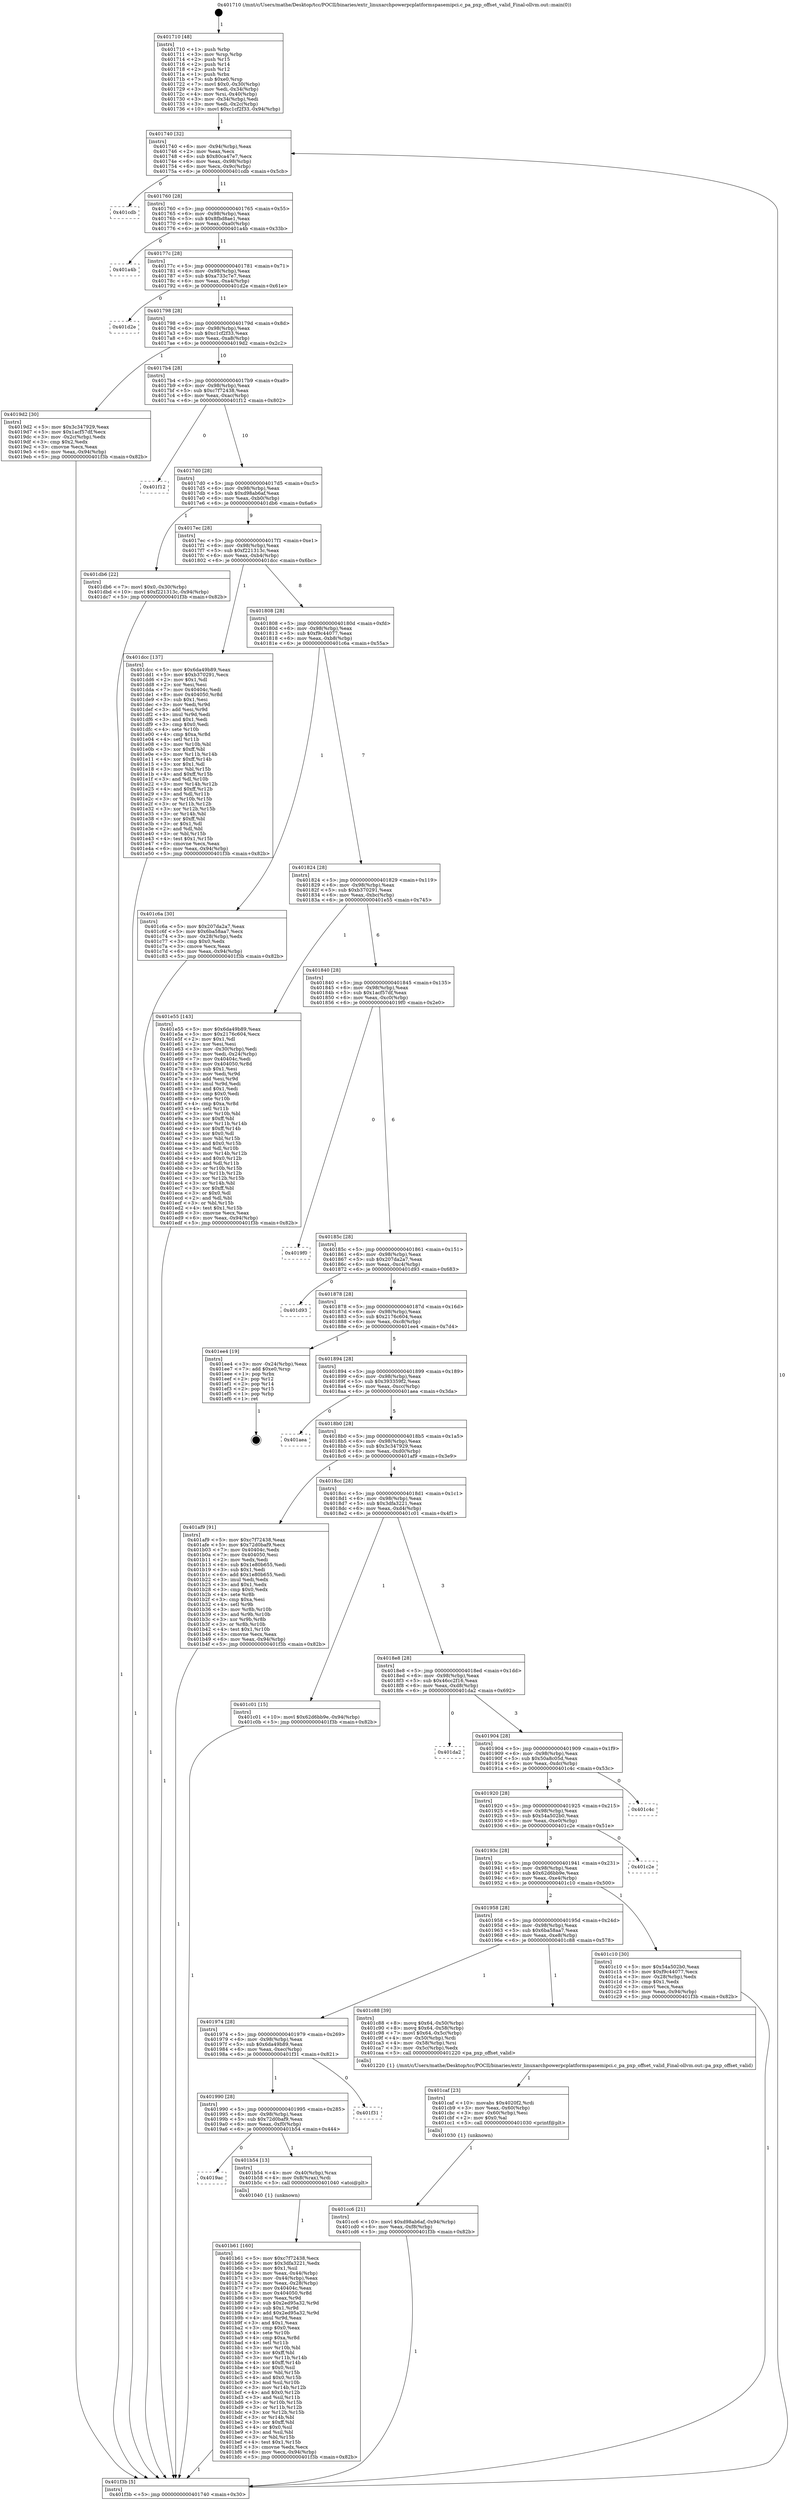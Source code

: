 digraph "0x401710" {
  label = "0x401710 (/mnt/c/Users/mathe/Desktop/tcc/POCII/binaries/extr_linuxarchpowerpcplatformspasemipci.c_pa_pxp_offset_valid_Final-ollvm.out::main(0))"
  labelloc = "t"
  node[shape=record]

  Entry [label="",width=0.3,height=0.3,shape=circle,fillcolor=black,style=filled]
  "0x401740" [label="{
     0x401740 [32]\l
     | [instrs]\l
     &nbsp;&nbsp;0x401740 \<+6\>: mov -0x94(%rbp),%eax\l
     &nbsp;&nbsp;0x401746 \<+2\>: mov %eax,%ecx\l
     &nbsp;&nbsp;0x401748 \<+6\>: sub $0x80ca47e7,%ecx\l
     &nbsp;&nbsp;0x40174e \<+6\>: mov %eax,-0x98(%rbp)\l
     &nbsp;&nbsp;0x401754 \<+6\>: mov %ecx,-0x9c(%rbp)\l
     &nbsp;&nbsp;0x40175a \<+6\>: je 0000000000401cdb \<main+0x5cb\>\l
  }"]
  "0x401cdb" [label="{
     0x401cdb\l
  }", style=dashed]
  "0x401760" [label="{
     0x401760 [28]\l
     | [instrs]\l
     &nbsp;&nbsp;0x401760 \<+5\>: jmp 0000000000401765 \<main+0x55\>\l
     &nbsp;&nbsp;0x401765 \<+6\>: mov -0x98(%rbp),%eax\l
     &nbsp;&nbsp;0x40176b \<+5\>: sub $0x8fbd8ae1,%eax\l
     &nbsp;&nbsp;0x401770 \<+6\>: mov %eax,-0xa0(%rbp)\l
     &nbsp;&nbsp;0x401776 \<+6\>: je 0000000000401a4b \<main+0x33b\>\l
  }"]
  Exit [label="",width=0.3,height=0.3,shape=circle,fillcolor=black,style=filled,peripheries=2]
  "0x401a4b" [label="{
     0x401a4b\l
  }", style=dashed]
  "0x40177c" [label="{
     0x40177c [28]\l
     | [instrs]\l
     &nbsp;&nbsp;0x40177c \<+5\>: jmp 0000000000401781 \<main+0x71\>\l
     &nbsp;&nbsp;0x401781 \<+6\>: mov -0x98(%rbp),%eax\l
     &nbsp;&nbsp;0x401787 \<+5\>: sub $0xa733c7e7,%eax\l
     &nbsp;&nbsp;0x40178c \<+6\>: mov %eax,-0xa4(%rbp)\l
     &nbsp;&nbsp;0x401792 \<+6\>: je 0000000000401d2e \<main+0x61e\>\l
  }"]
  "0x401cc6" [label="{
     0x401cc6 [21]\l
     | [instrs]\l
     &nbsp;&nbsp;0x401cc6 \<+10\>: movl $0xd98ab6af,-0x94(%rbp)\l
     &nbsp;&nbsp;0x401cd0 \<+6\>: mov %eax,-0xf8(%rbp)\l
     &nbsp;&nbsp;0x401cd6 \<+5\>: jmp 0000000000401f3b \<main+0x82b\>\l
  }"]
  "0x401d2e" [label="{
     0x401d2e\l
  }", style=dashed]
  "0x401798" [label="{
     0x401798 [28]\l
     | [instrs]\l
     &nbsp;&nbsp;0x401798 \<+5\>: jmp 000000000040179d \<main+0x8d\>\l
     &nbsp;&nbsp;0x40179d \<+6\>: mov -0x98(%rbp),%eax\l
     &nbsp;&nbsp;0x4017a3 \<+5\>: sub $0xc1cf2f33,%eax\l
     &nbsp;&nbsp;0x4017a8 \<+6\>: mov %eax,-0xa8(%rbp)\l
     &nbsp;&nbsp;0x4017ae \<+6\>: je 00000000004019d2 \<main+0x2c2\>\l
  }"]
  "0x401caf" [label="{
     0x401caf [23]\l
     | [instrs]\l
     &nbsp;&nbsp;0x401caf \<+10\>: movabs $0x4020f2,%rdi\l
     &nbsp;&nbsp;0x401cb9 \<+3\>: mov %eax,-0x60(%rbp)\l
     &nbsp;&nbsp;0x401cbc \<+3\>: mov -0x60(%rbp),%esi\l
     &nbsp;&nbsp;0x401cbf \<+2\>: mov $0x0,%al\l
     &nbsp;&nbsp;0x401cc1 \<+5\>: call 0000000000401030 \<printf@plt\>\l
     | [calls]\l
     &nbsp;&nbsp;0x401030 \{1\} (unknown)\l
  }"]
  "0x4019d2" [label="{
     0x4019d2 [30]\l
     | [instrs]\l
     &nbsp;&nbsp;0x4019d2 \<+5\>: mov $0x3c347929,%eax\l
     &nbsp;&nbsp;0x4019d7 \<+5\>: mov $0x1acf57df,%ecx\l
     &nbsp;&nbsp;0x4019dc \<+3\>: mov -0x2c(%rbp),%edx\l
     &nbsp;&nbsp;0x4019df \<+3\>: cmp $0x2,%edx\l
     &nbsp;&nbsp;0x4019e2 \<+3\>: cmovne %ecx,%eax\l
     &nbsp;&nbsp;0x4019e5 \<+6\>: mov %eax,-0x94(%rbp)\l
     &nbsp;&nbsp;0x4019eb \<+5\>: jmp 0000000000401f3b \<main+0x82b\>\l
  }"]
  "0x4017b4" [label="{
     0x4017b4 [28]\l
     | [instrs]\l
     &nbsp;&nbsp;0x4017b4 \<+5\>: jmp 00000000004017b9 \<main+0xa9\>\l
     &nbsp;&nbsp;0x4017b9 \<+6\>: mov -0x98(%rbp),%eax\l
     &nbsp;&nbsp;0x4017bf \<+5\>: sub $0xc7f72438,%eax\l
     &nbsp;&nbsp;0x4017c4 \<+6\>: mov %eax,-0xac(%rbp)\l
     &nbsp;&nbsp;0x4017ca \<+6\>: je 0000000000401f12 \<main+0x802\>\l
  }"]
  "0x401f3b" [label="{
     0x401f3b [5]\l
     | [instrs]\l
     &nbsp;&nbsp;0x401f3b \<+5\>: jmp 0000000000401740 \<main+0x30\>\l
  }"]
  "0x401710" [label="{
     0x401710 [48]\l
     | [instrs]\l
     &nbsp;&nbsp;0x401710 \<+1\>: push %rbp\l
     &nbsp;&nbsp;0x401711 \<+3\>: mov %rsp,%rbp\l
     &nbsp;&nbsp;0x401714 \<+2\>: push %r15\l
     &nbsp;&nbsp;0x401716 \<+2\>: push %r14\l
     &nbsp;&nbsp;0x401718 \<+2\>: push %r12\l
     &nbsp;&nbsp;0x40171a \<+1\>: push %rbx\l
     &nbsp;&nbsp;0x40171b \<+7\>: sub $0xe0,%rsp\l
     &nbsp;&nbsp;0x401722 \<+7\>: movl $0x0,-0x30(%rbp)\l
     &nbsp;&nbsp;0x401729 \<+3\>: mov %edi,-0x34(%rbp)\l
     &nbsp;&nbsp;0x40172c \<+4\>: mov %rsi,-0x40(%rbp)\l
     &nbsp;&nbsp;0x401730 \<+3\>: mov -0x34(%rbp),%edi\l
     &nbsp;&nbsp;0x401733 \<+3\>: mov %edi,-0x2c(%rbp)\l
     &nbsp;&nbsp;0x401736 \<+10\>: movl $0xc1cf2f33,-0x94(%rbp)\l
  }"]
  "0x401b61" [label="{
     0x401b61 [160]\l
     | [instrs]\l
     &nbsp;&nbsp;0x401b61 \<+5\>: mov $0xc7f72438,%ecx\l
     &nbsp;&nbsp;0x401b66 \<+5\>: mov $0x3dfa3221,%edx\l
     &nbsp;&nbsp;0x401b6b \<+3\>: mov $0x1,%sil\l
     &nbsp;&nbsp;0x401b6e \<+3\>: mov %eax,-0x44(%rbp)\l
     &nbsp;&nbsp;0x401b71 \<+3\>: mov -0x44(%rbp),%eax\l
     &nbsp;&nbsp;0x401b74 \<+3\>: mov %eax,-0x28(%rbp)\l
     &nbsp;&nbsp;0x401b77 \<+7\>: mov 0x40404c,%eax\l
     &nbsp;&nbsp;0x401b7e \<+8\>: mov 0x404050,%r8d\l
     &nbsp;&nbsp;0x401b86 \<+3\>: mov %eax,%r9d\l
     &nbsp;&nbsp;0x401b89 \<+7\>: sub $0x2ed95a32,%r9d\l
     &nbsp;&nbsp;0x401b90 \<+4\>: sub $0x1,%r9d\l
     &nbsp;&nbsp;0x401b94 \<+7\>: add $0x2ed95a32,%r9d\l
     &nbsp;&nbsp;0x401b9b \<+4\>: imul %r9d,%eax\l
     &nbsp;&nbsp;0x401b9f \<+3\>: and $0x1,%eax\l
     &nbsp;&nbsp;0x401ba2 \<+3\>: cmp $0x0,%eax\l
     &nbsp;&nbsp;0x401ba5 \<+4\>: sete %r10b\l
     &nbsp;&nbsp;0x401ba9 \<+4\>: cmp $0xa,%r8d\l
     &nbsp;&nbsp;0x401bad \<+4\>: setl %r11b\l
     &nbsp;&nbsp;0x401bb1 \<+3\>: mov %r10b,%bl\l
     &nbsp;&nbsp;0x401bb4 \<+3\>: xor $0xff,%bl\l
     &nbsp;&nbsp;0x401bb7 \<+3\>: mov %r11b,%r14b\l
     &nbsp;&nbsp;0x401bba \<+4\>: xor $0xff,%r14b\l
     &nbsp;&nbsp;0x401bbe \<+4\>: xor $0x0,%sil\l
     &nbsp;&nbsp;0x401bc2 \<+3\>: mov %bl,%r15b\l
     &nbsp;&nbsp;0x401bc5 \<+4\>: and $0x0,%r15b\l
     &nbsp;&nbsp;0x401bc9 \<+3\>: and %sil,%r10b\l
     &nbsp;&nbsp;0x401bcc \<+3\>: mov %r14b,%r12b\l
     &nbsp;&nbsp;0x401bcf \<+4\>: and $0x0,%r12b\l
     &nbsp;&nbsp;0x401bd3 \<+3\>: and %sil,%r11b\l
     &nbsp;&nbsp;0x401bd6 \<+3\>: or %r10b,%r15b\l
     &nbsp;&nbsp;0x401bd9 \<+3\>: or %r11b,%r12b\l
     &nbsp;&nbsp;0x401bdc \<+3\>: xor %r12b,%r15b\l
     &nbsp;&nbsp;0x401bdf \<+3\>: or %r14b,%bl\l
     &nbsp;&nbsp;0x401be2 \<+3\>: xor $0xff,%bl\l
     &nbsp;&nbsp;0x401be5 \<+4\>: or $0x0,%sil\l
     &nbsp;&nbsp;0x401be9 \<+3\>: and %sil,%bl\l
     &nbsp;&nbsp;0x401bec \<+3\>: or %bl,%r15b\l
     &nbsp;&nbsp;0x401bef \<+4\>: test $0x1,%r15b\l
     &nbsp;&nbsp;0x401bf3 \<+3\>: cmovne %edx,%ecx\l
     &nbsp;&nbsp;0x401bf6 \<+6\>: mov %ecx,-0x94(%rbp)\l
     &nbsp;&nbsp;0x401bfc \<+5\>: jmp 0000000000401f3b \<main+0x82b\>\l
  }"]
  "0x401f12" [label="{
     0x401f12\l
  }", style=dashed]
  "0x4017d0" [label="{
     0x4017d0 [28]\l
     | [instrs]\l
     &nbsp;&nbsp;0x4017d0 \<+5\>: jmp 00000000004017d5 \<main+0xc5\>\l
     &nbsp;&nbsp;0x4017d5 \<+6\>: mov -0x98(%rbp),%eax\l
     &nbsp;&nbsp;0x4017db \<+5\>: sub $0xd98ab6af,%eax\l
     &nbsp;&nbsp;0x4017e0 \<+6\>: mov %eax,-0xb0(%rbp)\l
     &nbsp;&nbsp;0x4017e6 \<+6\>: je 0000000000401db6 \<main+0x6a6\>\l
  }"]
  "0x4019ac" [label="{
     0x4019ac\l
  }", style=dashed]
  "0x401db6" [label="{
     0x401db6 [22]\l
     | [instrs]\l
     &nbsp;&nbsp;0x401db6 \<+7\>: movl $0x0,-0x30(%rbp)\l
     &nbsp;&nbsp;0x401dbd \<+10\>: movl $0xf221313c,-0x94(%rbp)\l
     &nbsp;&nbsp;0x401dc7 \<+5\>: jmp 0000000000401f3b \<main+0x82b\>\l
  }"]
  "0x4017ec" [label="{
     0x4017ec [28]\l
     | [instrs]\l
     &nbsp;&nbsp;0x4017ec \<+5\>: jmp 00000000004017f1 \<main+0xe1\>\l
     &nbsp;&nbsp;0x4017f1 \<+6\>: mov -0x98(%rbp),%eax\l
     &nbsp;&nbsp;0x4017f7 \<+5\>: sub $0xf221313c,%eax\l
     &nbsp;&nbsp;0x4017fc \<+6\>: mov %eax,-0xb4(%rbp)\l
     &nbsp;&nbsp;0x401802 \<+6\>: je 0000000000401dcc \<main+0x6bc\>\l
  }"]
  "0x401b54" [label="{
     0x401b54 [13]\l
     | [instrs]\l
     &nbsp;&nbsp;0x401b54 \<+4\>: mov -0x40(%rbp),%rax\l
     &nbsp;&nbsp;0x401b58 \<+4\>: mov 0x8(%rax),%rdi\l
     &nbsp;&nbsp;0x401b5c \<+5\>: call 0000000000401040 \<atoi@plt\>\l
     | [calls]\l
     &nbsp;&nbsp;0x401040 \{1\} (unknown)\l
  }"]
  "0x401dcc" [label="{
     0x401dcc [137]\l
     | [instrs]\l
     &nbsp;&nbsp;0x401dcc \<+5\>: mov $0x6da49b89,%eax\l
     &nbsp;&nbsp;0x401dd1 \<+5\>: mov $0xb370291,%ecx\l
     &nbsp;&nbsp;0x401dd6 \<+2\>: mov $0x1,%dl\l
     &nbsp;&nbsp;0x401dd8 \<+2\>: xor %esi,%esi\l
     &nbsp;&nbsp;0x401dda \<+7\>: mov 0x40404c,%edi\l
     &nbsp;&nbsp;0x401de1 \<+8\>: mov 0x404050,%r8d\l
     &nbsp;&nbsp;0x401de9 \<+3\>: sub $0x1,%esi\l
     &nbsp;&nbsp;0x401dec \<+3\>: mov %edi,%r9d\l
     &nbsp;&nbsp;0x401def \<+3\>: add %esi,%r9d\l
     &nbsp;&nbsp;0x401df2 \<+4\>: imul %r9d,%edi\l
     &nbsp;&nbsp;0x401df6 \<+3\>: and $0x1,%edi\l
     &nbsp;&nbsp;0x401df9 \<+3\>: cmp $0x0,%edi\l
     &nbsp;&nbsp;0x401dfc \<+4\>: sete %r10b\l
     &nbsp;&nbsp;0x401e00 \<+4\>: cmp $0xa,%r8d\l
     &nbsp;&nbsp;0x401e04 \<+4\>: setl %r11b\l
     &nbsp;&nbsp;0x401e08 \<+3\>: mov %r10b,%bl\l
     &nbsp;&nbsp;0x401e0b \<+3\>: xor $0xff,%bl\l
     &nbsp;&nbsp;0x401e0e \<+3\>: mov %r11b,%r14b\l
     &nbsp;&nbsp;0x401e11 \<+4\>: xor $0xff,%r14b\l
     &nbsp;&nbsp;0x401e15 \<+3\>: xor $0x1,%dl\l
     &nbsp;&nbsp;0x401e18 \<+3\>: mov %bl,%r15b\l
     &nbsp;&nbsp;0x401e1b \<+4\>: and $0xff,%r15b\l
     &nbsp;&nbsp;0x401e1f \<+3\>: and %dl,%r10b\l
     &nbsp;&nbsp;0x401e22 \<+3\>: mov %r14b,%r12b\l
     &nbsp;&nbsp;0x401e25 \<+4\>: and $0xff,%r12b\l
     &nbsp;&nbsp;0x401e29 \<+3\>: and %dl,%r11b\l
     &nbsp;&nbsp;0x401e2c \<+3\>: or %r10b,%r15b\l
     &nbsp;&nbsp;0x401e2f \<+3\>: or %r11b,%r12b\l
     &nbsp;&nbsp;0x401e32 \<+3\>: xor %r12b,%r15b\l
     &nbsp;&nbsp;0x401e35 \<+3\>: or %r14b,%bl\l
     &nbsp;&nbsp;0x401e38 \<+3\>: xor $0xff,%bl\l
     &nbsp;&nbsp;0x401e3b \<+3\>: or $0x1,%dl\l
     &nbsp;&nbsp;0x401e3e \<+2\>: and %dl,%bl\l
     &nbsp;&nbsp;0x401e40 \<+3\>: or %bl,%r15b\l
     &nbsp;&nbsp;0x401e43 \<+4\>: test $0x1,%r15b\l
     &nbsp;&nbsp;0x401e47 \<+3\>: cmovne %ecx,%eax\l
     &nbsp;&nbsp;0x401e4a \<+6\>: mov %eax,-0x94(%rbp)\l
     &nbsp;&nbsp;0x401e50 \<+5\>: jmp 0000000000401f3b \<main+0x82b\>\l
  }"]
  "0x401808" [label="{
     0x401808 [28]\l
     | [instrs]\l
     &nbsp;&nbsp;0x401808 \<+5\>: jmp 000000000040180d \<main+0xfd\>\l
     &nbsp;&nbsp;0x40180d \<+6\>: mov -0x98(%rbp),%eax\l
     &nbsp;&nbsp;0x401813 \<+5\>: sub $0xf9c44077,%eax\l
     &nbsp;&nbsp;0x401818 \<+6\>: mov %eax,-0xb8(%rbp)\l
     &nbsp;&nbsp;0x40181e \<+6\>: je 0000000000401c6a \<main+0x55a\>\l
  }"]
  "0x401990" [label="{
     0x401990 [28]\l
     | [instrs]\l
     &nbsp;&nbsp;0x401990 \<+5\>: jmp 0000000000401995 \<main+0x285\>\l
     &nbsp;&nbsp;0x401995 \<+6\>: mov -0x98(%rbp),%eax\l
     &nbsp;&nbsp;0x40199b \<+5\>: sub $0x72d0baf9,%eax\l
     &nbsp;&nbsp;0x4019a0 \<+6\>: mov %eax,-0xf0(%rbp)\l
     &nbsp;&nbsp;0x4019a6 \<+6\>: je 0000000000401b54 \<main+0x444\>\l
  }"]
  "0x401c6a" [label="{
     0x401c6a [30]\l
     | [instrs]\l
     &nbsp;&nbsp;0x401c6a \<+5\>: mov $0x207da2a7,%eax\l
     &nbsp;&nbsp;0x401c6f \<+5\>: mov $0x6ba58aa7,%ecx\l
     &nbsp;&nbsp;0x401c74 \<+3\>: mov -0x28(%rbp),%edx\l
     &nbsp;&nbsp;0x401c77 \<+3\>: cmp $0x0,%edx\l
     &nbsp;&nbsp;0x401c7a \<+3\>: cmove %ecx,%eax\l
     &nbsp;&nbsp;0x401c7d \<+6\>: mov %eax,-0x94(%rbp)\l
     &nbsp;&nbsp;0x401c83 \<+5\>: jmp 0000000000401f3b \<main+0x82b\>\l
  }"]
  "0x401824" [label="{
     0x401824 [28]\l
     | [instrs]\l
     &nbsp;&nbsp;0x401824 \<+5\>: jmp 0000000000401829 \<main+0x119\>\l
     &nbsp;&nbsp;0x401829 \<+6\>: mov -0x98(%rbp),%eax\l
     &nbsp;&nbsp;0x40182f \<+5\>: sub $0xb370291,%eax\l
     &nbsp;&nbsp;0x401834 \<+6\>: mov %eax,-0xbc(%rbp)\l
     &nbsp;&nbsp;0x40183a \<+6\>: je 0000000000401e55 \<main+0x745\>\l
  }"]
  "0x401f31" [label="{
     0x401f31\l
  }", style=dashed]
  "0x401e55" [label="{
     0x401e55 [143]\l
     | [instrs]\l
     &nbsp;&nbsp;0x401e55 \<+5\>: mov $0x6da49b89,%eax\l
     &nbsp;&nbsp;0x401e5a \<+5\>: mov $0x2176c604,%ecx\l
     &nbsp;&nbsp;0x401e5f \<+2\>: mov $0x1,%dl\l
     &nbsp;&nbsp;0x401e61 \<+2\>: xor %esi,%esi\l
     &nbsp;&nbsp;0x401e63 \<+3\>: mov -0x30(%rbp),%edi\l
     &nbsp;&nbsp;0x401e66 \<+3\>: mov %edi,-0x24(%rbp)\l
     &nbsp;&nbsp;0x401e69 \<+7\>: mov 0x40404c,%edi\l
     &nbsp;&nbsp;0x401e70 \<+8\>: mov 0x404050,%r8d\l
     &nbsp;&nbsp;0x401e78 \<+3\>: sub $0x1,%esi\l
     &nbsp;&nbsp;0x401e7b \<+3\>: mov %edi,%r9d\l
     &nbsp;&nbsp;0x401e7e \<+3\>: add %esi,%r9d\l
     &nbsp;&nbsp;0x401e81 \<+4\>: imul %r9d,%edi\l
     &nbsp;&nbsp;0x401e85 \<+3\>: and $0x1,%edi\l
     &nbsp;&nbsp;0x401e88 \<+3\>: cmp $0x0,%edi\l
     &nbsp;&nbsp;0x401e8b \<+4\>: sete %r10b\l
     &nbsp;&nbsp;0x401e8f \<+4\>: cmp $0xa,%r8d\l
     &nbsp;&nbsp;0x401e93 \<+4\>: setl %r11b\l
     &nbsp;&nbsp;0x401e97 \<+3\>: mov %r10b,%bl\l
     &nbsp;&nbsp;0x401e9a \<+3\>: xor $0xff,%bl\l
     &nbsp;&nbsp;0x401e9d \<+3\>: mov %r11b,%r14b\l
     &nbsp;&nbsp;0x401ea0 \<+4\>: xor $0xff,%r14b\l
     &nbsp;&nbsp;0x401ea4 \<+3\>: xor $0x0,%dl\l
     &nbsp;&nbsp;0x401ea7 \<+3\>: mov %bl,%r15b\l
     &nbsp;&nbsp;0x401eaa \<+4\>: and $0x0,%r15b\l
     &nbsp;&nbsp;0x401eae \<+3\>: and %dl,%r10b\l
     &nbsp;&nbsp;0x401eb1 \<+3\>: mov %r14b,%r12b\l
     &nbsp;&nbsp;0x401eb4 \<+4\>: and $0x0,%r12b\l
     &nbsp;&nbsp;0x401eb8 \<+3\>: and %dl,%r11b\l
     &nbsp;&nbsp;0x401ebb \<+3\>: or %r10b,%r15b\l
     &nbsp;&nbsp;0x401ebe \<+3\>: or %r11b,%r12b\l
     &nbsp;&nbsp;0x401ec1 \<+3\>: xor %r12b,%r15b\l
     &nbsp;&nbsp;0x401ec4 \<+3\>: or %r14b,%bl\l
     &nbsp;&nbsp;0x401ec7 \<+3\>: xor $0xff,%bl\l
     &nbsp;&nbsp;0x401eca \<+3\>: or $0x0,%dl\l
     &nbsp;&nbsp;0x401ecd \<+2\>: and %dl,%bl\l
     &nbsp;&nbsp;0x401ecf \<+3\>: or %bl,%r15b\l
     &nbsp;&nbsp;0x401ed2 \<+4\>: test $0x1,%r15b\l
     &nbsp;&nbsp;0x401ed6 \<+3\>: cmovne %ecx,%eax\l
     &nbsp;&nbsp;0x401ed9 \<+6\>: mov %eax,-0x94(%rbp)\l
     &nbsp;&nbsp;0x401edf \<+5\>: jmp 0000000000401f3b \<main+0x82b\>\l
  }"]
  "0x401840" [label="{
     0x401840 [28]\l
     | [instrs]\l
     &nbsp;&nbsp;0x401840 \<+5\>: jmp 0000000000401845 \<main+0x135\>\l
     &nbsp;&nbsp;0x401845 \<+6\>: mov -0x98(%rbp),%eax\l
     &nbsp;&nbsp;0x40184b \<+5\>: sub $0x1acf57df,%eax\l
     &nbsp;&nbsp;0x401850 \<+6\>: mov %eax,-0xc0(%rbp)\l
     &nbsp;&nbsp;0x401856 \<+6\>: je 00000000004019f0 \<main+0x2e0\>\l
  }"]
  "0x401974" [label="{
     0x401974 [28]\l
     | [instrs]\l
     &nbsp;&nbsp;0x401974 \<+5\>: jmp 0000000000401979 \<main+0x269\>\l
     &nbsp;&nbsp;0x401979 \<+6\>: mov -0x98(%rbp),%eax\l
     &nbsp;&nbsp;0x40197f \<+5\>: sub $0x6da49b89,%eax\l
     &nbsp;&nbsp;0x401984 \<+6\>: mov %eax,-0xec(%rbp)\l
     &nbsp;&nbsp;0x40198a \<+6\>: je 0000000000401f31 \<main+0x821\>\l
  }"]
  "0x4019f0" [label="{
     0x4019f0\l
  }", style=dashed]
  "0x40185c" [label="{
     0x40185c [28]\l
     | [instrs]\l
     &nbsp;&nbsp;0x40185c \<+5\>: jmp 0000000000401861 \<main+0x151\>\l
     &nbsp;&nbsp;0x401861 \<+6\>: mov -0x98(%rbp),%eax\l
     &nbsp;&nbsp;0x401867 \<+5\>: sub $0x207da2a7,%eax\l
     &nbsp;&nbsp;0x40186c \<+6\>: mov %eax,-0xc4(%rbp)\l
     &nbsp;&nbsp;0x401872 \<+6\>: je 0000000000401d93 \<main+0x683\>\l
  }"]
  "0x401c88" [label="{
     0x401c88 [39]\l
     | [instrs]\l
     &nbsp;&nbsp;0x401c88 \<+8\>: movq $0x64,-0x50(%rbp)\l
     &nbsp;&nbsp;0x401c90 \<+8\>: movq $0x64,-0x58(%rbp)\l
     &nbsp;&nbsp;0x401c98 \<+7\>: movl $0x64,-0x5c(%rbp)\l
     &nbsp;&nbsp;0x401c9f \<+4\>: mov -0x50(%rbp),%rdi\l
     &nbsp;&nbsp;0x401ca3 \<+4\>: mov -0x58(%rbp),%rsi\l
     &nbsp;&nbsp;0x401ca7 \<+3\>: mov -0x5c(%rbp),%edx\l
     &nbsp;&nbsp;0x401caa \<+5\>: call 0000000000401220 \<pa_pxp_offset_valid\>\l
     | [calls]\l
     &nbsp;&nbsp;0x401220 \{1\} (/mnt/c/Users/mathe/Desktop/tcc/POCII/binaries/extr_linuxarchpowerpcplatformspasemipci.c_pa_pxp_offset_valid_Final-ollvm.out::pa_pxp_offset_valid)\l
  }"]
  "0x401d93" [label="{
     0x401d93\l
  }", style=dashed]
  "0x401878" [label="{
     0x401878 [28]\l
     | [instrs]\l
     &nbsp;&nbsp;0x401878 \<+5\>: jmp 000000000040187d \<main+0x16d\>\l
     &nbsp;&nbsp;0x40187d \<+6\>: mov -0x98(%rbp),%eax\l
     &nbsp;&nbsp;0x401883 \<+5\>: sub $0x2176c604,%eax\l
     &nbsp;&nbsp;0x401888 \<+6\>: mov %eax,-0xc8(%rbp)\l
     &nbsp;&nbsp;0x40188e \<+6\>: je 0000000000401ee4 \<main+0x7d4\>\l
  }"]
  "0x401958" [label="{
     0x401958 [28]\l
     | [instrs]\l
     &nbsp;&nbsp;0x401958 \<+5\>: jmp 000000000040195d \<main+0x24d\>\l
     &nbsp;&nbsp;0x40195d \<+6\>: mov -0x98(%rbp),%eax\l
     &nbsp;&nbsp;0x401963 \<+5\>: sub $0x6ba58aa7,%eax\l
     &nbsp;&nbsp;0x401968 \<+6\>: mov %eax,-0xe8(%rbp)\l
     &nbsp;&nbsp;0x40196e \<+6\>: je 0000000000401c88 \<main+0x578\>\l
  }"]
  "0x401ee4" [label="{
     0x401ee4 [19]\l
     | [instrs]\l
     &nbsp;&nbsp;0x401ee4 \<+3\>: mov -0x24(%rbp),%eax\l
     &nbsp;&nbsp;0x401ee7 \<+7\>: add $0xe0,%rsp\l
     &nbsp;&nbsp;0x401eee \<+1\>: pop %rbx\l
     &nbsp;&nbsp;0x401eef \<+2\>: pop %r12\l
     &nbsp;&nbsp;0x401ef1 \<+2\>: pop %r14\l
     &nbsp;&nbsp;0x401ef3 \<+2\>: pop %r15\l
     &nbsp;&nbsp;0x401ef5 \<+1\>: pop %rbp\l
     &nbsp;&nbsp;0x401ef6 \<+1\>: ret\l
  }"]
  "0x401894" [label="{
     0x401894 [28]\l
     | [instrs]\l
     &nbsp;&nbsp;0x401894 \<+5\>: jmp 0000000000401899 \<main+0x189\>\l
     &nbsp;&nbsp;0x401899 \<+6\>: mov -0x98(%rbp),%eax\l
     &nbsp;&nbsp;0x40189f \<+5\>: sub $0x393359f2,%eax\l
     &nbsp;&nbsp;0x4018a4 \<+6\>: mov %eax,-0xcc(%rbp)\l
     &nbsp;&nbsp;0x4018aa \<+6\>: je 0000000000401aea \<main+0x3da\>\l
  }"]
  "0x401c10" [label="{
     0x401c10 [30]\l
     | [instrs]\l
     &nbsp;&nbsp;0x401c10 \<+5\>: mov $0x54a502b0,%eax\l
     &nbsp;&nbsp;0x401c15 \<+5\>: mov $0xf9c44077,%ecx\l
     &nbsp;&nbsp;0x401c1a \<+3\>: mov -0x28(%rbp),%edx\l
     &nbsp;&nbsp;0x401c1d \<+3\>: cmp $0x1,%edx\l
     &nbsp;&nbsp;0x401c20 \<+3\>: cmovl %ecx,%eax\l
     &nbsp;&nbsp;0x401c23 \<+6\>: mov %eax,-0x94(%rbp)\l
     &nbsp;&nbsp;0x401c29 \<+5\>: jmp 0000000000401f3b \<main+0x82b\>\l
  }"]
  "0x401aea" [label="{
     0x401aea\l
  }", style=dashed]
  "0x4018b0" [label="{
     0x4018b0 [28]\l
     | [instrs]\l
     &nbsp;&nbsp;0x4018b0 \<+5\>: jmp 00000000004018b5 \<main+0x1a5\>\l
     &nbsp;&nbsp;0x4018b5 \<+6\>: mov -0x98(%rbp),%eax\l
     &nbsp;&nbsp;0x4018bb \<+5\>: sub $0x3c347929,%eax\l
     &nbsp;&nbsp;0x4018c0 \<+6\>: mov %eax,-0xd0(%rbp)\l
     &nbsp;&nbsp;0x4018c6 \<+6\>: je 0000000000401af9 \<main+0x3e9\>\l
  }"]
  "0x40193c" [label="{
     0x40193c [28]\l
     | [instrs]\l
     &nbsp;&nbsp;0x40193c \<+5\>: jmp 0000000000401941 \<main+0x231\>\l
     &nbsp;&nbsp;0x401941 \<+6\>: mov -0x98(%rbp),%eax\l
     &nbsp;&nbsp;0x401947 \<+5\>: sub $0x62d6bb9e,%eax\l
     &nbsp;&nbsp;0x40194c \<+6\>: mov %eax,-0xe4(%rbp)\l
     &nbsp;&nbsp;0x401952 \<+6\>: je 0000000000401c10 \<main+0x500\>\l
  }"]
  "0x401af9" [label="{
     0x401af9 [91]\l
     | [instrs]\l
     &nbsp;&nbsp;0x401af9 \<+5\>: mov $0xc7f72438,%eax\l
     &nbsp;&nbsp;0x401afe \<+5\>: mov $0x72d0baf9,%ecx\l
     &nbsp;&nbsp;0x401b03 \<+7\>: mov 0x40404c,%edx\l
     &nbsp;&nbsp;0x401b0a \<+7\>: mov 0x404050,%esi\l
     &nbsp;&nbsp;0x401b11 \<+2\>: mov %edx,%edi\l
     &nbsp;&nbsp;0x401b13 \<+6\>: sub $0x1e80b655,%edi\l
     &nbsp;&nbsp;0x401b19 \<+3\>: sub $0x1,%edi\l
     &nbsp;&nbsp;0x401b1c \<+6\>: add $0x1e80b655,%edi\l
     &nbsp;&nbsp;0x401b22 \<+3\>: imul %edi,%edx\l
     &nbsp;&nbsp;0x401b25 \<+3\>: and $0x1,%edx\l
     &nbsp;&nbsp;0x401b28 \<+3\>: cmp $0x0,%edx\l
     &nbsp;&nbsp;0x401b2b \<+4\>: sete %r8b\l
     &nbsp;&nbsp;0x401b2f \<+3\>: cmp $0xa,%esi\l
     &nbsp;&nbsp;0x401b32 \<+4\>: setl %r9b\l
     &nbsp;&nbsp;0x401b36 \<+3\>: mov %r8b,%r10b\l
     &nbsp;&nbsp;0x401b39 \<+3\>: and %r9b,%r10b\l
     &nbsp;&nbsp;0x401b3c \<+3\>: xor %r9b,%r8b\l
     &nbsp;&nbsp;0x401b3f \<+3\>: or %r8b,%r10b\l
     &nbsp;&nbsp;0x401b42 \<+4\>: test $0x1,%r10b\l
     &nbsp;&nbsp;0x401b46 \<+3\>: cmovne %ecx,%eax\l
     &nbsp;&nbsp;0x401b49 \<+6\>: mov %eax,-0x94(%rbp)\l
     &nbsp;&nbsp;0x401b4f \<+5\>: jmp 0000000000401f3b \<main+0x82b\>\l
  }"]
  "0x4018cc" [label="{
     0x4018cc [28]\l
     | [instrs]\l
     &nbsp;&nbsp;0x4018cc \<+5\>: jmp 00000000004018d1 \<main+0x1c1\>\l
     &nbsp;&nbsp;0x4018d1 \<+6\>: mov -0x98(%rbp),%eax\l
     &nbsp;&nbsp;0x4018d7 \<+5\>: sub $0x3dfa3221,%eax\l
     &nbsp;&nbsp;0x4018dc \<+6\>: mov %eax,-0xd4(%rbp)\l
     &nbsp;&nbsp;0x4018e2 \<+6\>: je 0000000000401c01 \<main+0x4f1\>\l
  }"]
  "0x401c2e" [label="{
     0x401c2e\l
  }", style=dashed]
  "0x401c01" [label="{
     0x401c01 [15]\l
     | [instrs]\l
     &nbsp;&nbsp;0x401c01 \<+10\>: movl $0x62d6bb9e,-0x94(%rbp)\l
     &nbsp;&nbsp;0x401c0b \<+5\>: jmp 0000000000401f3b \<main+0x82b\>\l
  }"]
  "0x4018e8" [label="{
     0x4018e8 [28]\l
     | [instrs]\l
     &nbsp;&nbsp;0x4018e8 \<+5\>: jmp 00000000004018ed \<main+0x1dd\>\l
     &nbsp;&nbsp;0x4018ed \<+6\>: mov -0x98(%rbp),%eax\l
     &nbsp;&nbsp;0x4018f3 \<+5\>: sub $0x46cc2f16,%eax\l
     &nbsp;&nbsp;0x4018f8 \<+6\>: mov %eax,-0xd8(%rbp)\l
     &nbsp;&nbsp;0x4018fe \<+6\>: je 0000000000401da2 \<main+0x692\>\l
  }"]
  "0x401920" [label="{
     0x401920 [28]\l
     | [instrs]\l
     &nbsp;&nbsp;0x401920 \<+5\>: jmp 0000000000401925 \<main+0x215\>\l
     &nbsp;&nbsp;0x401925 \<+6\>: mov -0x98(%rbp),%eax\l
     &nbsp;&nbsp;0x40192b \<+5\>: sub $0x54a502b0,%eax\l
     &nbsp;&nbsp;0x401930 \<+6\>: mov %eax,-0xe0(%rbp)\l
     &nbsp;&nbsp;0x401936 \<+6\>: je 0000000000401c2e \<main+0x51e\>\l
  }"]
  "0x401da2" [label="{
     0x401da2\l
  }", style=dashed]
  "0x401904" [label="{
     0x401904 [28]\l
     | [instrs]\l
     &nbsp;&nbsp;0x401904 \<+5\>: jmp 0000000000401909 \<main+0x1f9\>\l
     &nbsp;&nbsp;0x401909 \<+6\>: mov -0x98(%rbp),%eax\l
     &nbsp;&nbsp;0x40190f \<+5\>: sub $0x50a8c05d,%eax\l
     &nbsp;&nbsp;0x401914 \<+6\>: mov %eax,-0xdc(%rbp)\l
     &nbsp;&nbsp;0x40191a \<+6\>: je 0000000000401c4c \<main+0x53c\>\l
  }"]
  "0x401c4c" [label="{
     0x401c4c\l
  }", style=dashed]
  Entry -> "0x401710" [label=" 1"]
  "0x401740" -> "0x401cdb" [label=" 0"]
  "0x401740" -> "0x401760" [label=" 11"]
  "0x401ee4" -> Exit [label=" 1"]
  "0x401760" -> "0x401a4b" [label=" 0"]
  "0x401760" -> "0x40177c" [label=" 11"]
  "0x401e55" -> "0x401f3b" [label=" 1"]
  "0x40177c" -> "0x401d2e" [label=" 0"]
  "0x40177c" -> "0x401798" [label=" 11"]
  "0x401dcc" -> "0x401f3b" [label=" 1"]
  "0x401798" -> "0x4019d2" [label=" 1"]
  "0x401798" -> "0x4017b4" [label=" 10"]
  "0x4019d2" -> "0x401f3b" [label=" 1"]
  "0x401710" -> "0x401740" [label=" 1"]
  "0x401f3b" -> "0x401740" [label=" 10"]
  "0x401db6" -> "0x401f3b" [label=" 1"]
  "0x4017b4" -> "0x401f12" [label=" 0"]
  "0x4017b4" -> "0x4017d0" [label=" 10"]
  "0x401cc6" -> "0x401f3b" [label=" 1"]
  "0x4017d0" -> "0x401db6" [label=" 1"]
  "0x4017d0" -> "0x4017ec" [label=" 9"]
  "0x401caf" -> "0x401cc6" [label=" 1"]
  "0x4017ec" -> "0x401dcc" [label=" 1"]
  "0x4017ec" -> "0x401808" [label=" 8"]
  "0x401c88" -> "0x401caf" [label=" 1"]
  "0x401808" -> "0x401c6a" [label=" 1"]
  "0x401808" -> "0x401824" [label=" 7"]
  "0x401c10" -> "0x401f3b" [label=" 1"]
  "0x401824" -> "0x401e55" [label=" 1"]
  "0x401824" -> "0x401840" [label=" 6"]
  "0x401c01" -> "0x401f3b" [label=" 1"]
  "0x401840" -> "0x4019f0" [label=" 0"]
  "0x401840" -> "0x40185c" [label=" 6"]
  "0x401b54" -> "0x401b61" [label=" 1"]
  "0x40185c" -> "0x401d93" [label=" 0"]
  "0x40185c" -> "0x401878" [label=" 6"]
  "0x401990" -> "0x4019ac" [label=" 0"]
  "0x401878" -> "0x401ee4" [label=" 1"]
  "0x401878" -> "0x401894" [label=" 5"]
  "0x401c6a" -> "0x401f3b" [label=" 1"]
  "0x401894" -> "0x401aea" [label=" 0"]
  "0x401894" -> "0x4018b0" [label=" 5"]
  "0x401974" -> "0x401990" [label=" 1"]
  "0x4018b0" -> "0x401af9" [label=" 1"]
  "0x4018b0" -> "0x4018cc" [label=" 4"]
  "0x401af9" -> "0x401f3b" [label=" 1"]
  "0x401b61" -> "0x401f3b" [label=" 1"]
  "0x4018cc" -> "0x401c01" [label=" 1"]
  "0x4018cc" -> "0x4018e8" [label=" 3"]
  "0x401958" -> "0x401974" [label=" 1"]
  "0x4018e8" -> "0x401da2" [label=" 0"]
  "0x4018e8" -> "0x401904" [label=" 3"]
  "0x401990" -> "0x401b54" [label=" 1"]
  "0x401904" -> "0x401c4c" [label=" 0"]
  "0x401904" -> "0x401920" [label=" 3"]
  "0x401958" -> "0x401c88" [label=" 1"]
  "0x401920" -> "0x401c2e" [label=" 0"]
  "0x401920" -> "0x40193c" [label=" 3"]
  "0x401974" -> "0x401f31" [label=" 0"]
  "0x40193c" -> "0x401c10" [label=" 1"]
  "0x40193c" -> "0x401958" [label=" 2"]
}
